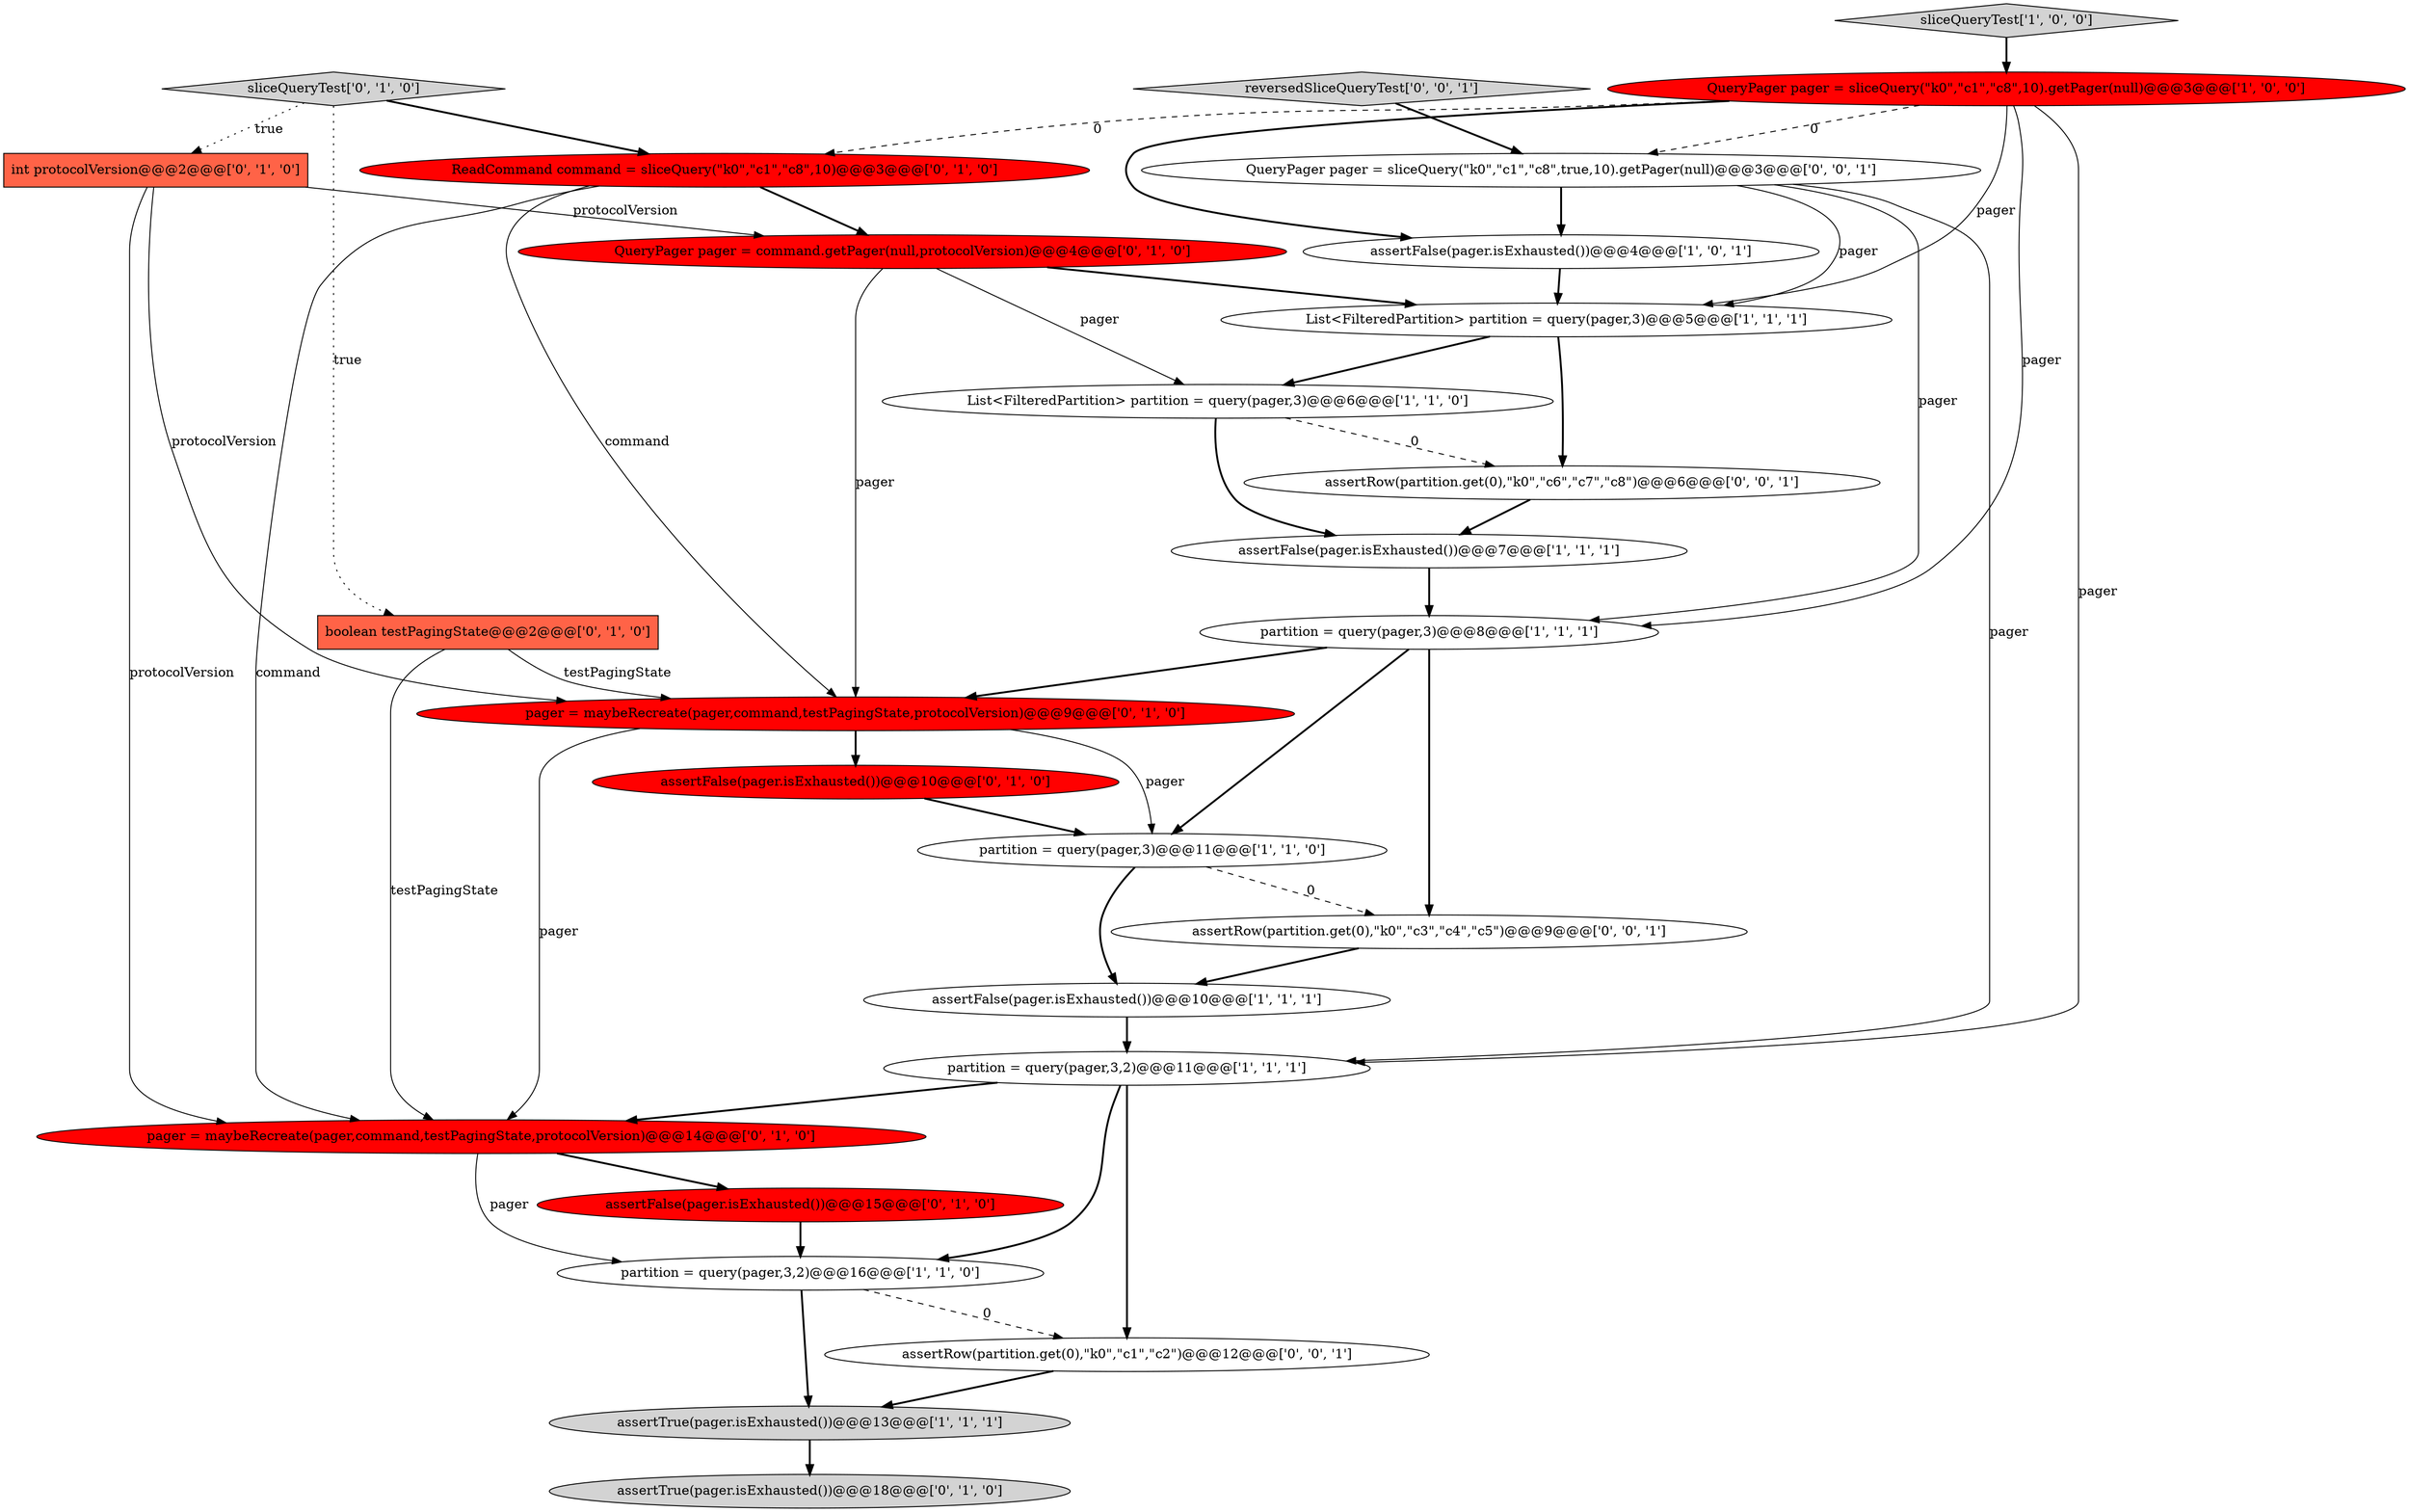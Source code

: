 digraph {
18 [style = filled, label = "int protocolVersion@@@2@@@['0', '1', '0']", fillcolor = tomato, shape = box image = "AAA0AAABBB2BBB"];
8 [style = filled, label = "partition = query(pager,3,2)@@@11@@@['1', '1', '1']", fillcolor = white, shape = ellipse image = "AAA0AAABBB1BBB"];
14 [style = filled, label = "pager = maybeRecreate(pager,command,testPagingState,protocolVersion)@@@9@@@['0', '1', '0']", fillcolor = red, shape = ellipse image = "AAA1AAABBB2BBB"];
19 [style = filled, label = "QueryPager pager = command.getPager(null,protocolVersion)@@@4@@@['0', '1', '0']", fillcolor = red, shape = ellipse image = "AAA1AAABBB2BBB"];
6 [style = filled, label = "assertFalse(pager.isExhausted())@@@4@@@['1', '0', '1']", fillcolor = white, shape = ellipse image = "AAA0AAABBB1BBB"];
10 [style = filled, label = "List<FilteredPartition> partition = query(pager,3)@@@6@@@['1', '1', '0']", fillcolor = white, shape = ellipse image = "AAA0AAABBB1BBB"];
0 [style = filled, label = "assertTrue(pager.isExhausted())@@@13@@@['1', '1', '1']", fillcolor = lightgray, shape = ellipse image = "AAA0AAABBB1BBB"];
3 [style = filled, label = "assertFalse(pager.isExhausted())@@@10@@@['1', '1', '1']", fillcolor = white, shape = ellipse image = "AAA0AAABBB1BBB"];
26 [style = filled, label = "QueryPager pager = sliceQuery(\"k0\",\"c1\",\"c8\",true,10).getPager(null)@@@3@@@['0', '0', '1']", fillcolor = white, shape = ellipse image = "AAA0AAABBB3BBB"];
2 [style = filled, label = "List<FilteredPartition> partition = query(pager,3)@@@5@@@['1', '1', '1']", fillcolor = white, shape = ellipse image = "AAA0AAABBB1BBB"];
24 [style = filled, label = "assertRow(partition.get(0),\"k0\",\"c3\",\"c4\",\"c5\")@@@9@@@['0', '0', '1']", fillcolor = white, shape = ellipse image = "AAA0AAABBB3BBB"];
22 [style = filled, label = "assertRow(partition.get(0),\"k0\",\"c6\",\"c7\",\"c8\")@@@6@@@['0', '0', '1']", fillcolor = white, shape = ellipse image = "AAA0AAABBB3BBB"];
16 [style = filled, label = "pager = maybeRecreate(pager,command,testPagingState,protocolVersion)@@@14@@@['0', '1', '0']", fillcolor = red, shape = ellipse image = "AAA1AAABBB2BBB"];
15 [style = filled, label = "assertFalse(pager.isExhausted())@@@10@@@['0', '1', '0']", fillcolor = red, shape = ellipse image = "AAA1AAABBB2BBB"];
23 [style = filled, label = "assertRow(partition.get(0),\"k0\",\"c1\",\"c2\")@@@12@@@['0', '0', '1']", fillcolor = white, shape = ellipse image = "AAA0AAABBB3BBB"];
13 [style = filled, label = "sliceQueryTest['0', '1', '0']", fillcolor = lightgray, shape = diamond image = "AAA0AAABBB2BBB"];
4 [style = filled, label = "QueryPager pager = sliceQuery(\"k0\",\"c1\",\"c8\",10).getPager(null)@@@3@@@['1', '0', '0']", fillcolor = red, shape = ellipse image = "AAA1AAABBB1BBB"];
7 [style = filled, label = "partition = query(pager,3)@@@11@@@['1', '1', '0']", fillcolor = white, shape = ellipse image = "AAA0AAABBB1BBB"];
1 [style = filled, label = "sliceQueryTest['1', '0', '0']", fillcolor = lightgray, shape = diamond image = "AAA0AAABBB1BBB"];
17 [style = filled, label = "assertTrue(pager.isExhausted())@@@18@@@['0', '1', '0']", fillcolor = lightgray, shape = ellipse image = "AAA0AAABBB2BBB"];
20 [style = filled, label = "boolean testPagingState@@@2@@@['0', '1', '0']", fillcolor = tomato, shape = box image = "AAA1AAABBB2BBB"];
21 [style = filled, label = "ReadCommand command = sliceQuery(\"k0\",\"c1\",\"c8\",10)@@@3@@@['0', '1', '0']", fillcolor = red, shape = ellipse image = "AAA1AAABBB2BBB"];
12 [style = filled, label = "assertFalse(pager.isExhausted())@@@15@@@['0', '1', '0']", fillcolor = red, shape = ellipse image = "AAA1AAABBB2BBB"];
9 [style = filled, label = "partition = query(pager,3)@@@8@@@['1', '1', '1']", fillcolor = white, shape = ellipse image = "AAA0AAABBB1BBB"];
5 [style = filled, label = "assertFalse(pager.isExhausted())@@@7@@@['1', '1', '1']", fillcolor = white, shape = ellipse image = "AAA0AAABBB1BBB"];
25 [style = filled, label = "reversedSliceQueryTest['0', '0', '1']", fillcolor = lightgray, shape = diamond image = "AAA0AAABBB3BBB"];
11 [style = filled, label = "partition = query(pager,3,2)@@@16@@@['1', '1', '0']", fillcolor = white, shape = ellipse image = "AAA0AAABBB1BBB"];
19->10 [style = solid, label="pager"];
8->16 [style = bold, label=""];
1->4 [style = bold, label=""];
4->2 [style = solid, label="pager"];
13->18 [style = dotted, label="true"];
26->2 [style = solid, label="pager"];
15->7 [style = bold, label=""];
5->9 [style = bold, label=""];
21->19 [style = bold, label=""];
8->23 [style = bold, label=""];
20->16 [style = solid, label="testPagingState"];
4->6 [style = bold, label=""];
20->14 [style = solid, label="testPagingState"];
21->16 [style = solid, label="command"];
0->17 [style = bold, label=""];
13->20 [style = dotted, label="true"];
12->11 [style = bold, label=""];
11->23 [style = dashed, label="0"];
26->8 [style = solid, label="pager"];
19->2 [style = bold, label=""];
4->26 [style = dashed, label="0"];
10->22 [style = dashed, label="0"];
9->7 [style = bold, label=""];
2->10 [style = bold, label=""];
26->6 [style = bold, label=""];
23->0 [style = bold, label=""];
18->19 [style = solid, label="protocolVersion"];
22->5 [style = bold, label=""];
4->21 [style = dashed, label="0"];
7->3 [style = bold, label=""];
6->2 [style = bold, label=""];
11->0 [style = bold, label=""];
10->5 [style = bold, label=""];
16->11 [style = solid, label="pager"];
7->24 [style = dashed, label="0"];
3->8 [style = bold, label=""];
18->14 [style = solid, label="protocolVersion"];
25->26 [style = bold, label=""];
4->8 [style = solid, label="pager"];
14->16 [style = solid, label="pager"];
26->9 [style = solid, label="pager"];
9->14 [style = bold, label=""];
19->14 [style = solid, label="pager"];
18->16 [style = solid, label="protocolVersion"];
14->15 [style = bold, label=""];
2->22 [style = bold, label=""];
13->21 [style = bold, label=""];
14->7 [style = solid, label="pager"];
8->11 [style = bold, label=""];
16->12 [style = bold, label=""];
24->3 [style = bold, label=""];
9->24 [style = bold, label=""];
21->14 [style = solid, label="command"];
4->9 [style = solid, label="pager"];
}

